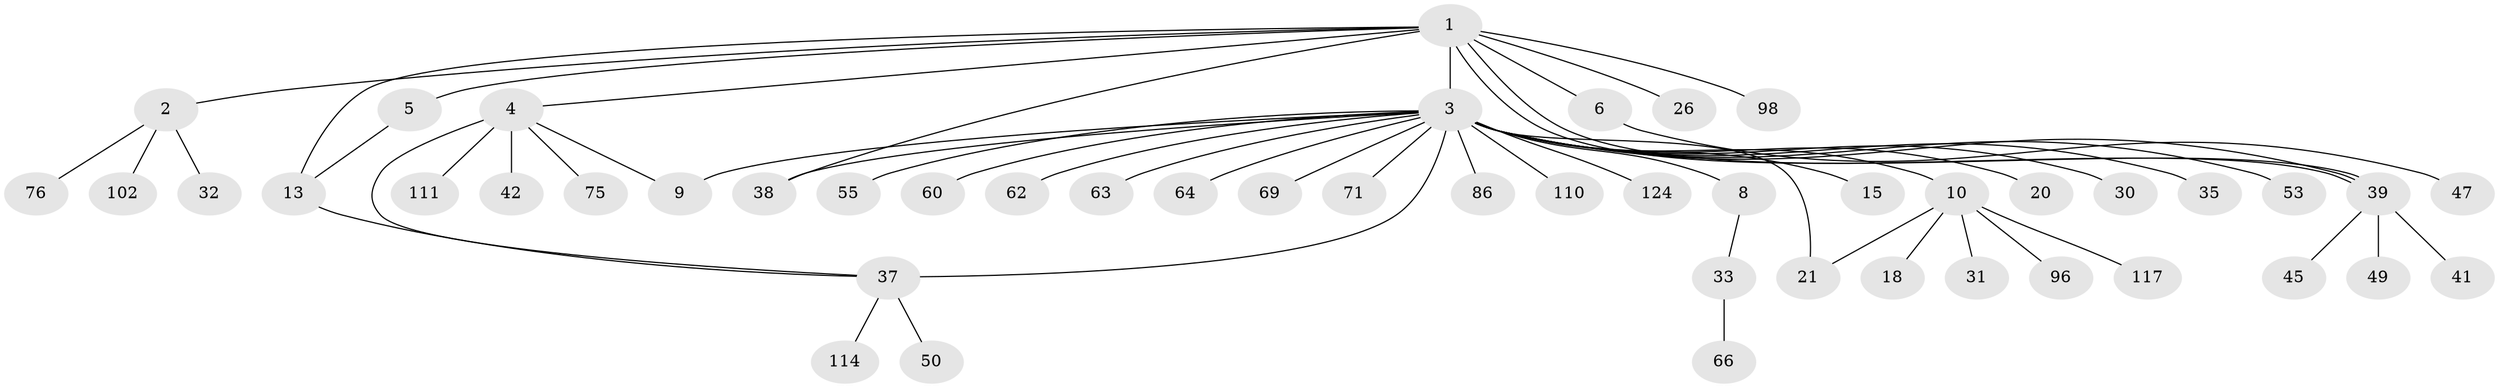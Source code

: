 // original degree distribution, {13: 0.008064516129032258, 4: 0.04032258064516129, 21: 0.008064516129032258, 7: 0.016129032258064516, 3: 0.08870967741935484, 14: 0.016129032258064516, 2: 0.23387096774193547, 1: 0.5483870967741935, 5: 0.024193548387096774, 6: 0.016129032258064516}
// Generated by graph-tools (version 1.1) at 2025/17/03/04/25 18:17:59]
// undirected, 49 vertices, 56 edges
graph export_dot {
graph [start="1"]
  node [color=gray90,style=filled];
  1;
  2;
  3 [super="+16+51+65+19+12+14+7+90+104"];
  4 [super="+29"];
  5 [super="+27"];
  6 [super="+74+87+36"];
  8 [super="+43"];
  9 [super="+88"];
  10 [super="+11"];
  13 [super="+77+24+22"];
  15 [super="+46+95+108+85"];
  18;
  20;
  21;
  26;
  30;
  31;
  32;
  33 [super="+54+52"];
  35 [super="+112"];
  37 [super="+100+56"];
  38 [super="+107"];
  39 [super="+58+99+120+101+84+91+116+79+67"];
  41;
  42;
  45;
  47;
  49;
  50;
  53;
  55;
  60 [super="+78"];
  62 [super="+97"];
  63;
  64;
  66;
  69;
  71;
  75;
  76;
  86;
  96;
  98;
  102 [super="+122"];
  110;
  111;
  114;
  117;
  124;
  1 -- 2;
  1 -- 3 [weight=3];
  1 -- 4;
  1 -- 5;
  1 -- 6;
  1 -- 13;
  1 -- 26;
  1 -- 38;
  1 -- 39;
  1 -- 39;
  1 -- 98;
  2 -- 32;
  2 -- 76;
  2 -- 102;
  3 -- 8;
  3 -- 20;
  3 -- 30;
  3 -- 55;
  3 -- 62;
  3 -- 86;
  3 -- 110;
  3 -- 124;
  3 -- 39 [weight=2];
  3 -- 38;
  3 -- 37 [weight=3];
  3 -- 60;
  3 -- 64 [weight=2];
  3 -- 35 [weight=3];
  3 -- 63;
  3 -- 69;
  3 -- 71;
  3 -- 9;
  3 -- 10;
  3 -- 15;
  3 -- 53;
  3 -- 21;
  4 -- 9;
  4 -- 37 [weight=2];
  4 -- 42;
  4 -- 111;
  4 -- 75;
  5 -- 13;
  6 -- 47;
  8 -- 33;
  10 -- 18;
  10 -- 21;
  10 -- 31;
  10 -- 96;
  10 -- 117;
  13 -- 37;
  33 -- 66;
  37 -- 50;
  37 -- 114;
  39 -- 41;
  39 -- 45;
  39 -- 49;
}
